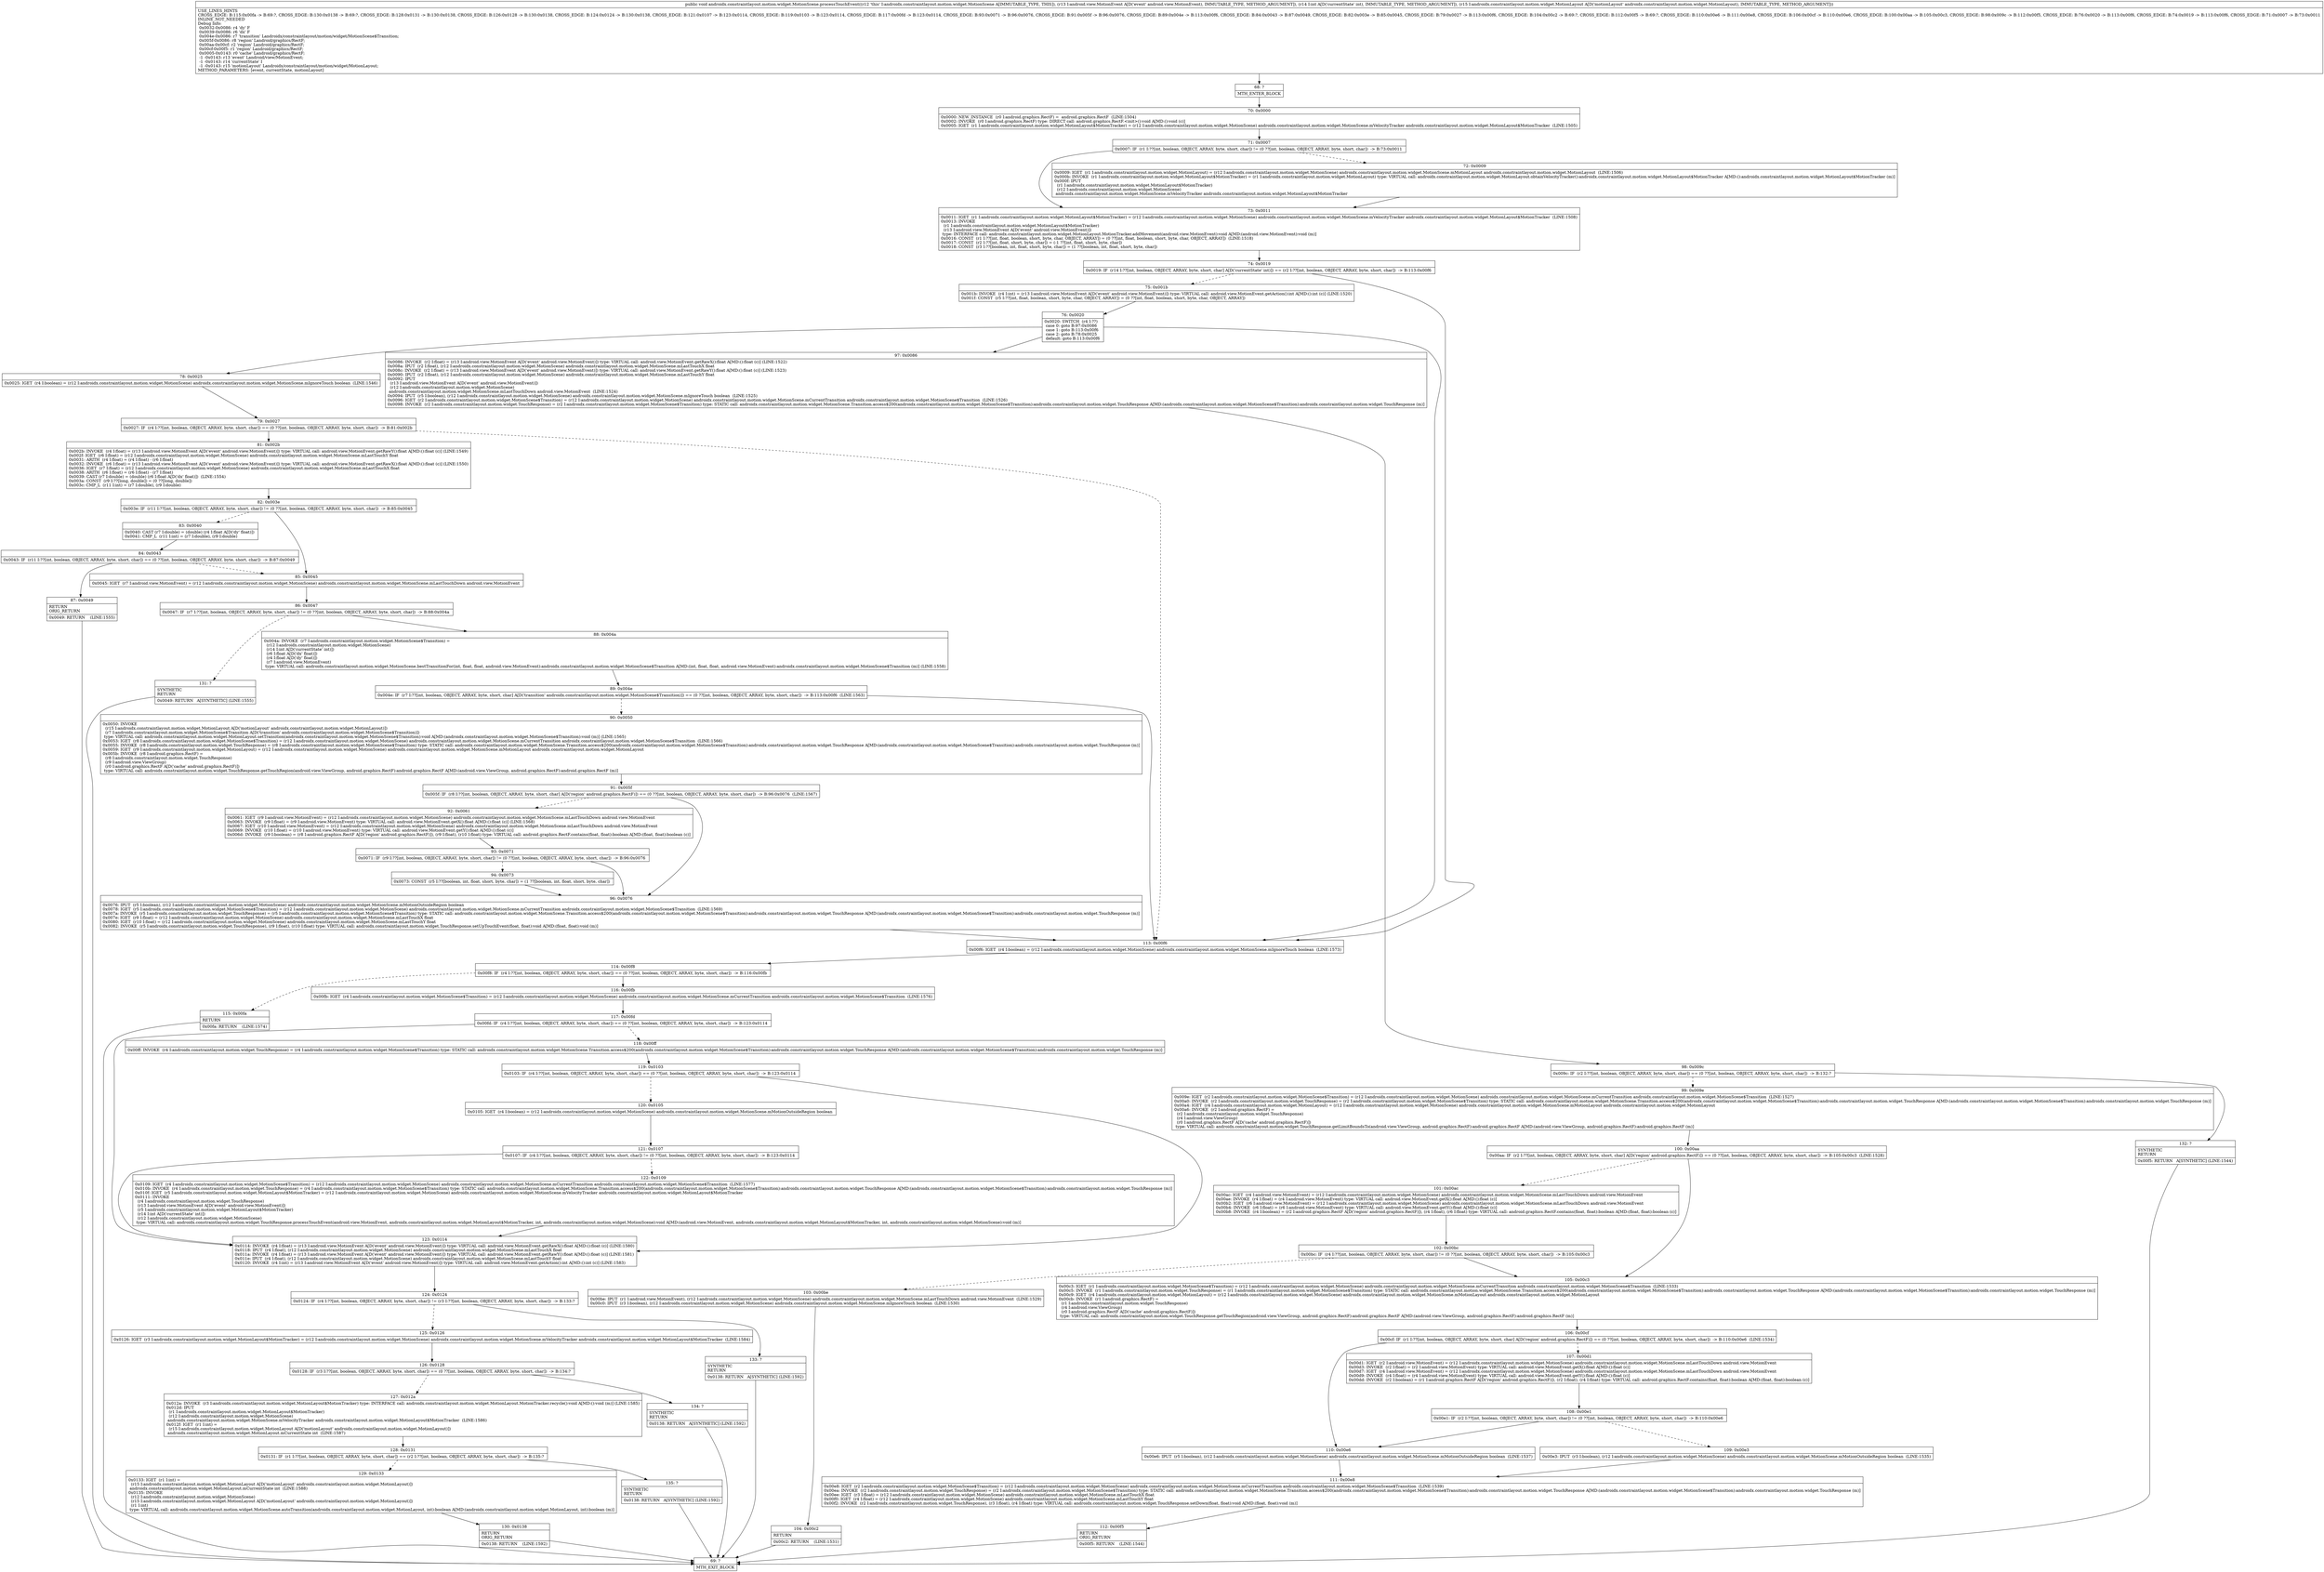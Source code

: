 digraph "CFG forandroidx.constraintlayout.motion.widget.MotionScene.processTouchEvent(Landroid\/view\/MotionEvent;ILandroidx\/constraintlayout\/motion\/widget\/MotionLayout;)V" {
Node_68 [shape=record,label="{68\:\ ?|MTH_ENTER_BLOCK\l}"];
Node_70 [shape=record,label="{70\:\ 0x0000|0x0000: NEW_INSTANCE  (r0 I:android.graphics.RectF) =  android.graphics.RectF  (LINE:1504)\l0x0002: INVOKE  (r0 I:android.graphics.RectF) type: DIRECT call: android.graphics.RectF.\<init\>():void A[MD:():void (c)]\l0x0005: IGET  (r1 I:androidx.constraintlayout.motion.widget.MotionLayout$MotionTracker) = (r12 I:androidx.constraintlayout.motion.widget.MotionScene) androidx.constraintlayout.motion.widget.MotionScene.mVelocityTracker androidx.constraintlayout.motion.widget.MotionLayout$MotionTracker  (LINE:1505)\l}"];
Node_71 [shape=record,label="{71\:\ 0x0007|0x0007: IF  (r1 I:??[int, boolean, OBJECT, ARRAY, byte, short, char]) != (0 ??[int, boolean, OBJECT, ARRAY, byte, short, char])  \-\> B:73:0x0011 \l}"];
Node_72 [shape=record,label="{72\:\ 0x0009|0x0009: IGET  (r1 I:androidx.constraintlayout.motion.widget.MotionLayout) = (r12 I:androidx.constraintlayout.motion.widget.MotionScene) androidx.constraintlayout.motion.widget.MotionScene.mMotionLayout androidx.constraintlayout.motion.widget.MotionLayout  (LINE:1506)\l0x000b: INVOKE  (r1 I:androidx.constraintlayout.motion.widget.MotionLayout$MotionTracker) = (r1 I:androidx.constraintlayout.motion.widget.MotionLayout) type: VIRTUAL call: androidx.constraintlayout.motion.widget.MotionLayout.obtainVelocityTracker():androidx.constraintlayout.motion.widget.MotionLayout$MotionTracker A[MD:():androidx.constraintlayout.motion.widget.MotionLayout$MotionTracker (m)]\l0x000f: IPUT  \l  (r1 I:androidx.constraintlayout.motion.widget.MotionLayout$MotionTracker)\l  (r12 I:androidx.constraintlayout.motion.widget.MotionScene)\l androidx.constraintlayout.motion.widget.MotionScene.mVelocityTracker androidx.constraintlayout.motion.widget.MotionLayout$MotionTracker \l}"];
Node_73 [shape=record,label="{73\:\ 0x0011|0x0011: IGET  (r1 I:androidx.constraintlayout.motion.widget.MotionLayout$MotionTracker) = (r12 I:androidx.constraintlayout.motion.widget.MotionScene) androidx.constraintlayout.motion.widget.MotionScene.mVelocityTracker androidx.constraintlayout.motion.widget.MotionLayout$MotionTracker  (LINE:1508)\l0x0013: INVOKE  \l  (r1 I:androidx.constraintlayout.motion.widget.MotionLayout$MotionTracker)\l  (r13 I:android.view.MotionEvent A[D('event' android.view.MotionEvent)])\l type: INTERFACE call: androidx.constraintlayout.motion.widget.MotionLayout.MotionTracker.addMovement(android.view.MotionEvent):void A[MD:(android.view.MotionEvent):void (m)]\l0x0016: CONST  (r1 I:??[int, float, boolean, short, byte, char, OBJECT, ARRAY]) = (0 ??[int, float, boolean, short, byte, char, OBJECT, ARRAY])  (LINE:1518)\l0x0017: CONST  (r2 I:??[int, float, short, byte, char]) = (\-1 ??[int, float, short, byte, char]) \l0x0018: CONST  (r3 I:??[boolean, int, float, short, byte, char]) = (1 ??[boolean, int, float, short, byte, char]) \l}"];
Node_74 [shape=record,label="{74\:\ 0x0019|0x0019: IF  (r14 I:??[int, boolean, OBJECT, ARRAY, byte, short, char] A[D('currentState' int)]) == (r2 I:??[int, boolean, OBJECT, ARRAY, byte, short, char])  \-\> B:113:0x00f6 \l}"];
Node_75 [shape=record,label="{75\:\ 0x001b|0x001b: INVOKE  (r4 I:int) = (r13 I:android.view.MotionEvent A[D('event' android.view.MotionEvent)]) type: VIRTUAL call: android.view.MotionEvent.getAction():int A[MD:():int (c)] (LINE:1520)\l0x001f: CONST  (r5 I:??[int, float, boolean, short, byte, char, OBJECT, ARRAY]) = (0 ??[int, float, boolean, short, byte, char, OBJECT, ARRAY]) \l}"];
Node_76 [shape=record,label="{76\:\ 0x0020|0x0020: SWITCH  (r4 I:??)\l case 0: goto B:97:0x0086\l case 1: goto B:113:0x00f6\l case 2: goto B:78:0x0025\l default: goto B:113:0x00f6 \l}"];
Node_78 [shape=record,label="{78\:\ 0x0025|0x0025: IGET  (r4 I:boolean) = (r12 I:androidx.constraintlayout.motion.widget.MotionScene) androidx.constraintlayout.motion.widget.MotionScene.mIgnoreTouch boolean  (LINE:1546)\l}"];
Node_79 [shape=record,label="{79\:\ 0x0027|0x0027: IF  (r4 I:??[int, boolean, OBJECT, ARRAY, byte, short, char]) == (0 ??[int, boolean, OBJECT, ARRAY, byte, short, char])  \-\> B:81:0x002b \l}"];
Node_81 [shape=record,label="{81\:\ 0x002b|0x002b: INVOKE  (r4 I:float) = (r13 I:android.view.MotionEvent A[D('event' android.view.MotionEvent)]) type: VIRTUAL call: android.view.MotionEvent.getRawY():float A[MD:():float (c)] (LINE:1549)\l0x002f: IGET  (r6 I:float) = (r12 I:androidx.constraintlayout.motion.widget.MotionScene) androidx.constraintlayout.motion.widget.MotionScene.mLastTouchY float \l0x0031: ARITH  (r4 I:float) = (r4 I:float) \- (r6 I:float) \l0x0032: INVOKE  (r6 I:float) = (r13 I:android.view.MotionEvent A[D('event' android.view.MotionEvent)]) type: VIRTUAL call: android.view.MotionEvent.getRawX():float A[MD:():float (c)] (LINE:1550)\l0x0036: IGET  (r7 I:float) = (r12 I:androidx.constraintlayout.motion.widget.MotionScene) androidx.constraintlayout.motion.widget.MotionScene.mLastTouchX float \l0x0038: ARITH  (r6 I:float) = (r6 I:float) \- (r7 I:float) \l0x0039: CAST (r7 I:double) = (double) (r6 I:float A[D('dx' float)])  (LINE:1554)\l0x003a: CONST  (r9 I:??[long, double]) = (0 ??[long, double]) \l0x003c: CMP_L  (r11 I:int) = (r7 I:double), (r9 I:double) \l}"];
Node_82 [shape=record,label="{82\:\ 0x003e|0x003e: IF  (r11 I:??[int, boolean, OBJECT, ARRAY, byte, short, char]) != (0 ??[int, boolean, OBJECT, ARRAY, byte, short, char])  \-\> B:85:0x0045 \l}"];
Node_83 [shape=record,label="{83\:\ 0x0040|0x0040: CAST (r7 I:double) = (double) (r4 I:float A[D('dy' float)]) \l0x0041: CMP_L  (r11 I:int) = (r7 I:double), (r9 I:double) \l}"];
Node_84 [shape=record,label="{84\:\ 0x0043|0x0043: IF  (r11 I:??[int, boolean, OBJECT, ARRAY, byte, short, char]) == (0 ??[int, boolean, OBJECT, ARRAY, byte, short, char])  \-\> B:87:0x0049 \l}"];
Node_87 [shape=record,label="{87\:\ 0x0049|RETURN\lORIG_RETURN\l|0x0049: RETURN    (LINE:1555)\l}"];
Node_69 [shape=record,label="{69\:\ ?|MTH_EXIT_BLOCK\l}"];
Node_85 [shape=record,label="{85\:\ 0x0045|0x0045: IGET  (r7 I:android.view.MotionEvent) = (r12 I:androidx.constraintlayout.motion.widget.MotionScene) androidx.constraintlayout.motion.widget.MotionScene.mLastTouchDown android.view.MotionEvent \l}"];
Node_86 [shape=record,label="{86\:\ 0x0047|0x0047: IF  (r7 I:??[int, boolean, OBJECT, ARRAY, byte, short, char]) != (0 ??[int, boolean, OBJECT, ARRAY, byte, short, char])  \-\> B:88:0x004a \l}"];
Node_88 [shape=record,label="{88\:\ 0x004a|0x004a: INVOKE  (r7 I:androidx.constraintlayout.motion.widget.MotionScene$Transition) = \l  (r12 I:androidx.constraintlayout.motion.widget.MotionScene)\l  (r14 I:int A[D('currentState' int)])\l  (r6 I:float A[D('dx' float)])\l  (r4 I:float A[D('dy' float)])\l  (r7 I:android.view.MotionEvent)\l type: VIRTUAL call: androidx.constraintlayout.motion.widget.MotionScene.bestTransitionFor(int, float, float, android.view.MotionEvent):androidx.constraintlayout.motion.widget.MotionScene$Transition A[MD:(int, float, float, android.view.MotionEvent):androidx.constraintlayout.motion.widget.MotionScene$Transition (m)] (LINE:1558)\l}"];
Node_89 [shape=record,label="{89\:\ 0x004e|0x004e: IF  (r7 I:??[int, boolean, OBJECT, ARRAY, byte, short, char] A[D('transition' androidx.constraintlayout.motion.widget.MotionScene$Transition)]) == (0 ??[int, boolean, OBJECT, ARRAY, byte, short, char])  \-\> B:113:0x00f6  (LINE:1563)\l}"];
Node_90 [shape=record,label="{90\:\ 0x0050|0x0050: INVOKE  \l  (r15 I:androidx.constraintlayout.motion.widget.MotionLayout A[D('motionLayout' androidx.constraintlayout.motion.widget.MotionLayout)])\l  (r7 I:androidx.constraintlayout.motion.widget.MotionScene$Transition A[D('transition' androidx.constraintlayout.motion.widget.MotionScene$Transition)])\l type: VIRTUAL call: androidx.constraintlayout.motion.widget.MotionLayout.setTransition(androidx.constraintlayout.motion.widget.MotionScene$Transition):void A[MD:(androidx.constraintlayout.motion.widget.MotionScene$Transition):void (m)] (LINE:1565)\l0x0053: IGET  (r8 I:androidx.constraintlayout.motion.widget.MotionScene$Transition) = (r12 I:androidx.constraintlayout.motion.widget.MotionScene) androidx.constraintlayout.motion.widget.MotionScene.mCurrentTransition androidx.constraintlayout.motion.widget.MotionScene$Transition  (LINE:1566)\l0x0055: INVOKE  (r8 I:androidx.constraintlayout.motion.widget.TouchResponse) = (r8 I:androidx.constraintlayout.motion.widget.MotionScene$Transition) type: STATIC call: androidx.constraintlayout.motion.widget.MotionScene.Transition.access$200(androidx.constraintlayout.motion.widget.MotionScene$Transition):androidx.constraintlayout.motion.widget.TouchResponse A[MD:(androidx.constraintlayout.motion.widget.MotionScene$Transition):androidx.constraintlayout.motion.widget.TouchResponse (m)]\l0x0059: IGET  (r9 I:androidx.constraintlayout.motion.widget.MotionLayout) = (r12 I:androidx.constraintlayout.motion.widget.MotionScene) androidx.constraintlayout.motion.widget.MotionScene.mMotionLayout androidx.constraintlayout.motion.widget.MotionLayout \l0x005b: INVOKE  (r8 I:android.graphics.RectF) = \l  (r8 I:androidx.constraintlayout.motion.widget.TouchResponse)\l  (r9 I:android.view.ViewGroup)\l  (r0 I:android.graphics.RectF A[D('cache' android.graphics.RectF)])\l type: VIRTUAL call: androidx.constraintlayout.motion.widget.TouchResponse.getTouchRegion(android.view.ViewGroup, android.graphics.RectF):android.graphics.RectF A[MD:(android.view.ViewGroup, android.graphics.RectF):android.graphics.RectF (m)]\l}"];
Node_91 [shape=record,label="{91\:\ 0x005f|0x005f: IF  (r8 I:??[int, boolean, OBJECT, ARRAY, byte, short, char] A[D('region' android.graphics.RectF)]) == (0 ??[int, boolean, OBJECT, ARRAY, byte, short, char])  \-\> B:96:0x0076  (LINE:1567)\l}"];
Node_92 [shape=record,label="{92\:\ 0x0061|0x0061: IGET  (r9 I:android.view.MotionEvent) = (r12 I:androidx.constraintlayout.motion.widget.MotionScene) androidx.constraintlayout.motion.widget.MotionScene.mLastTouchDown android.view.MotionEvent \l0x0063: INVOKE  (r9 I:float) = (r9 I:android.view.MotionEvent) type: VIRTUAL call: android.view.MotionEvent.getX():float A[MD:():float (c)] (LINE:1568)\l0x0067: IGET  (r10 I:android.view.MotionEvent) = (r12 I:androidx.constraintlayout.motion.widget.MotionScene) androidx.constraintlayout.motion.widget.MotionScene.mLastTouchDown android.view.MotionEvent \l0x0069: INVOKE  (r10 I:float) = (r10 I:android.view.MotionEvent) type: VIRTUAL call: android.view.MotionEvent.getY():float A[MD:():float (c)]\l0x006d: INVOKE  (r9 I:boolean) = (r8 I:android.graphics.RectF A[D('region' android.graphics.RectF)]), (r9 I:float), (r10 I:float) type: VIRTUAL call: android.graphics.RectF.contains(float, float):boolean A[MD:(float, float):boolean (c)]\l}"];
Node_93 [shape=record,label="{93\:\ 0x0071|0x0071: IF  (r9 I:??[int, boolean, OBJECT, ARRAY, byte, short, char]) != (0 ??[int, boolean, OBJECT, ARRAY, byte, short, char])  \-\> B:96:0x0076 \l}"];
Node_94 [shape=record,label="{94\:\ 0x0073|0x0073: CONST  (r5 I:??[boolean, int, float, short, byte, char]) = (1 ??[boolean, int, float, short, byte, char]) \l}"];
Node_96 [shape=record,label="{96\:\ 0x0076|0x0076: IPUT  (r5 I:boolean), (r12 I:androidx.constraintlayout.motion.widget.MotionScene) androidx.constraintlayout.motion.widget.MotionScene.mMotionOutsideRegion boolean \l0x0078: IGET  (r5 I:androidx.constraintlayout.motion.widget.MotionScene$Transition) = (r12 I:androidx.constraintlayout.motion.widget.MotionScene) androidx.constraintlayout.motion.widget.MotionScene.mCurrentTransition androidx.constraintlayout.motion.widget.MotionScene$Transition  (LINE:1569)\l0x007a: INVOKE  (r5 I:androidx.constraintlayout.motion.widget.TouchResponse) = (r5 I:androidx.constraintlayout.motion.widget.MotionScene$Transition) type: STATIC call: androidx.constraintlayout.motion.widget.MotionScene.Transition.access$200(androidx.constraintlayout.motion.widget.MotionScene$Transition):androidx.constraintlayout.motion.widget.TouchResponse A[MD:(androidx.constraintlayout.motion.widget.MotionScene$Transition):androidx.constraintlayout.motion.widget.TouchResponse (m)]\l0x007e: IGET  (r9 I:float) = (r12 I:androidx.constraintlayout.motion.widget.MotionScene) androidx.constraintlayout.motion.widget.MotionScene.mLastTouchX float \l0x0080: IGET  (r10 I:float) = (r12 I:androidx.constraintlayout.motion.widget.MotionScene) androidx.constraintlayout.motion.widget.MotionScene.mLastTouchY float \l0x0082: INVOKE  (r5 I:androidx.constraintlayout.motion.widget.TouchResponse), (r9 I:float), (r10 I:float) type: VIRTUAL call: androidx.constraintlayout.motion.widget.TouchResponse.setUpTouchEvent(float, float):void A[MD:(float, float):void (m)]\l}"];
Node_131 [shape=record,label="{131\:\ ?|SYNTHETIC\lRETURN\l|0x0049: RETURN   A[SYNTHETIC] (LINE:1555)\l}"];
Node_97 [shape=record,label="{97\:\ 0x0086|0x0086: INVOKE  (r2 I:float) = (r13 I:android.view.MotionEvent A[D('event' android.view.MotionEvent)]) type: VIRTUAL call: android.view.MotionEvent.getRawX():float A[MD:():float (c)] (LINE:1522)\l0x008a: IPUT  (r2 I:float), (r12 I:androidx.constraintlayout.motion.widget.MotionScene) androidx.constraintlayout.motion.widget.MotionScene.mLastTouchX float \l0x008c: INVOKE  (r2 I:float) = (r13 I:android.view.MotionEvent A[D('event' android.view.MotionEvent)]) type: VIRTUAL call: android.view.MotionEvent.getRawY():float A[MD:():float (c)] (LINE:1523)\l0x0090: IPUT  (r2 I:float), (r12 I:androidx.constraintlayout.motion.widget.MotionScene) androidx.constraintlayout.motion.widget.MotionScene.mLastTouchY float \l0x0092: IPUT  \l  (r13 I:android.view.MotionEvent A[D('event' android.view.MotionEvent)])\l  (r12 I:androidx.constraintlayout.motion.widget.MotionScene)\l androidx.constraintlayout.motion.widget.MotionScene.mLastTouchDown android.view.MotionEvent  (LINE:1524)\l0x0094: IPUT  (r5 I:boolean), (r12 I:androidx.constraintlayout.motion.widget.MotionScene) androidx.constraintlayout.motion.widget.MotionScene.mIgnoreTouch boolean  (LINE:1525)\l0x0096: IGET  (r2 I:androidx.constraintlayout.motion.widget.MotionScene$Transition) = (r12 I:androidx.constraintlayout.motion.widget.MotionScene) androidx.constraintlayout.motion.widget.MotionScene.mCurrentTransition androidx.constraintlayout.motion.widget.MotionScene$Transition  (LINE:1526)\l0x0098: INVOKE  (r2 I:androidx.constraintlayout.motion.widget.TouchResponse) = (r2 I:androidx.constraintlayout.motion.widget.MotionScene$Transition) type: STATIC call: androidx.constraintlayout.motion.widget.MotionScene.Transition.access$200(androidx.constraintlayout.motion.widget.MotionScene$Transition):androidx.constraintlayout.motion.widget.TouchResponse A[MD:(androidx.constraintlayout.motion.widget.MotionScene$Transition):androidx.constraintlayout.motion.widget.TouchResponse (m)]\l}"];
Node_98 [shape=record,label="{98\:\ 0x009c|0x009c: IF  (r2 I:??[int, boolean, OBJECT, ARRAY, byte, short, char]) == (0 ??[int, boolean, OBJECT, ARRAY, byte, short, char])  \-\> B:132:? \l}"];
Node_99 [shape=record,label="{99\:\ 0x009e|0x009e: IGET  (r2 I:androidx.constraintlayout.motion.widget.MotionScene$Transition) = (r12 I:androidx.constraintlayout.motion.widget.MotionScene) androidx.constraintlayout.motion.widget.MotionScene.mCurrentTransition androidx.constraintlayout.motion.widget.MotionScene$Transition  (LINE:1527)\l0x00a0: INVOKE  (r2 I:androidx.constraintlayout.motion.widget.TouchResponse) = (r2 I:androidx.constraintlayout.motion.widget.MotionScene$Transition) type: STATIC call: androidx.constraintlayout.motion.widget.MotionScene.Transition.access$200(androidx.constraintlayout.motion.widget.MotionScene$Transition):androidx.constraintlayout.motion.widget.TouchResponse A[MD:(androidx.constraintlayout.motion.widget.MotionScene$Transition):androidx.constraintlayout.motion.widget.TouchResponse (m)]\l0x00a4: IGET  (r4 I:androidx.constraintlayout.motion.widget.MotionLayout) = (r12 I:androidx.constraintlayout.motion.widget.MotionScene) androidx.constraintlayout.motion.widget.MotionScene.mMotionLayout androidx.constraintlayout.motion.widget.MotionLayout \l0x00a6: INVOKE  (r2 I:android.graphics.RectF) = \l  (r2 I:androidx.constraintlayout.motion.widget.TouchResponse)\l  (r4 I:android.view.ViewGroup)\l  (r0 I:android.graphics.RectF A[D('cache' android.graphics.RectF)])\l type: VIRTUAL call: androidx.constraintlayout.motion.widget.TouchResponse.getLimitBoundsTo(android.view.ViewGroup, android.graphics.RectF):android.graphics.RectF A[MD:(android.view.ViewGroup, android.graphics.RectF):android.graphics.RectF (m)]\l}"];
Node_100 [shape=record,label="{100\:\ 0x00aa|0x00aa: IF  (r2 I:??[int, boolean, OBJECT, ARRAY, byte, short, char] A[D('region' android.graphics.RectF)]) == (0 ??[int, boolean, OBJECT, ARRAY, byte, short, char])  \-\> B:105:0x00c3  (LINE:1528)\l}"];
Node_101 [shape=record,label="{101\:\ 0x00ac|0x00ac: IGET  (r4 I:android.view.MotionEvent) = (r12 I:androidx.constraintlayout.motion.widget.MotionScene) androidx.constraintlayout.motion.widget.MotionScene.mLastTouchDown android.view.MotionEvent \l0x00ae: INVOKE  (r4 I:float) = (r4 I:android.view.MotionEvent) type: VIRTUAL call: android.view.MotionEvent.getX():float A[MD:():float (c)]\l0x00b2: IGET  (r6 I:android.view.MotionEvent) = (r12 I:androidx.constraintlayout.motion.widget.MotionScene) androidx.constraintlayout.motion.widget.MotionScene.mLastTouchDown android.view.MotionEvent \l0x00b4: INVOKE  (r6 I:float) = (r6 I:android.view.MotionEvent) type: VIRTUAL call: android.view.MotionEvent.getY():float A[MD:():float (c)]\l0x00b8: INVOKE  (r4 I:boolean) = (r2 I:android.graphics.RectF A[D('region' android.graphics.RectF)]), (r4 I:float), (r6 I:float) type: VIRTUAL call: android.graphics.RectF.contains(float, float):boolean A[MD:(float, float):boolean (c)]\l}"];
Node_102 [shape=record,label="{102\:\ 0x00bc|0x00bc: IF  (r4 I:??[int, boolean, OBJECT, ARRAY, byte, short, char]) != (0 ??[int, boolean, OBJECT, ARRAY, byte, short, char])  \-\> B:105:0x00c3 \l}"];
Node_103 [shape=record,label="{103\:\ 0x00be|0x00be: IPUT  (r1 I:android.view.MotionEvent), (r12 I:androidx.constraintlayout.motion.widget.MotionScene) androidx.constraintlayout.motion.widget.MotionScene.mLastTouchDown android.view.MotionEvent  (LINE:1529)\l0x00c0: IPUT  (r3 I:boolean), (r12 I:androidx.constraintlayout.motion.widget.MotionScene) androidx.constraintlayout.motion.widget.MotionScene.mIgnoreTouch boolean  (LINE:1530)\l}"];
Node_104 [shape=record,label="{104\:\ 0x00c2|RETURN\l|0x00c2: RETURN    (LINE:1531)\l}"];
Node_105 [shape=record,label="{105\:\ 0x00c3|0x00c3: IGET  (r1 I:androidx.constraintlayout.motion.widget.MotionScene$Transition) = (r12 I:androidx.constraintlayout.motion.widget.MotionScene) androidx.constraintlayout.motion.widget.MotionScene.mCurrentTransition androidx.constraintlayout.motion.widget.MotionScene$Transition  (LINE:1533)\l0x00c5: INVOKE  (r1 I:androidx.constraintlayout.motion.widget.TouchResponse) = (r1 I:androidx.constraintlayout.motion.widget.MotionScene$Transition) type: STATIC call: androidx.constraintlayout.motion.widget.MotionScene.Transition.access$200(androidx.constraintlayout.motion.widget.MotionScene$Transition):androidx.constraintlayout.motion.widget.TouchResponse A[MD:(androidx.constraintlayout.motion.widget.MotionScene$Transition):androidx.constraintlayout.motion.widget.TouchResponse (m)]\l0x00c9: IGET  (r4 I:androidx.constraintlayout.motion.widget.MotionLayout) = (r12 I:androidx.constraintlayout.motion.widget.MotionScene) androidx.constraintlayout.motion.widget.MotionScene.mMotionLayout androidx.constraintlayout.motion.widget.MotionLayout \l0x00cb: INVOKE  (r1 I:android.graphics.RectF) = \l  (r1 I:androidx.constraintlayout.motion.widget.TouchResponse)\l  (r4 I:android.view.ViewGroup)\l  (r0 I:android.graphics.RectF A[D('cache' android.graphics.RectF)])\l type: VIRTUAL call: androidx.constraintlayout.motion.widget.TouchResponse.getTouchRegion(android.view.ViewGroup, android.graphics.RectF):android.graphics.RectF A[MD:(android.view.ViewGroup, android.graphics.RectF):android.graphics.RectF (m)]\l}"];
Node_106 [shape=record,label="{106\:\ 0x00cf|0x00cf: IF  (r1 I:??[int, boolean, OBJECT, ARRAY, byte, short, char] A[D('region' android.graphics.RectF)]) == (0 ??[int, boolean, OBJECT, ARRAY, byte, short, char])  \-\> B:110:0x00e6  (LINE:1534)\l}"];
Node_107 [shape=record,label="{107\:\ 0x00d1|0x00d1: IGET  (r2 I:android.view.MotionEvent) = (r12 I:androidx.constraintlayout.motion.widget.MotionScene) androidx.constraintlayout.motion.widget.MotionScene.mLastTouchDown android.view.MotionEvent \l0x00d3: INVOKE  (r2 I:float) = (r2 I:android.view.MotionEvent) type: VIRTUAL call: android.view.MotionEvent.getX():float A[MD:():float (c)]\l0x00d7: IGET  (r4 I:android.view.MotionEvent) = (r12 I:androidx.constraintlayout.motion.widget.MotionScene) androidx.constraintlayout.motion.widget.MotionScene.mLastTouchDown android.view.MotionEvent \l0x00d9: INVOKE  (r4 I:float) = (r4 I:android.view.MotionEvent) type: VIRTUAL call: android.view.MotionEvent.getY():float A[MD:():float (c)]\l0x00dd: INVOKE  (r2 I:boolean) = (r1 I:android.graphics.RectF A[D('region' android.graphics.RectF)]), (r2 I:float), (r4 I:float) type: VIRTUAL call: android.graphics.RectF.contains(float, float):boolean A[MD:(float, float):boolean (c)]\l}"];
Node_108 [shape=record,label="{108\:\ 0x00e1|0x00e1: IF  (r2 I:??[int, boolean, OBJECT, ARRAY, byte, short, char]) != (0 ??[int, boolean, OBJECT, ARRAY, byte, short, char])  \-\> B:110:0x00e6 \l}"];
Node_109 [shape=record,label="{109\:\ 0x00e3|0x00e3: IPUT  (r3 I:boolean), (r12 I:androidx.constraintlayout.motion.widget.MotionScene) androidx.constraintlayout.motion.widget.MotionScene.mMotionOutsideRegion boolean  (LINE:1535)\l}"];
Node_111 [shape=record,label="{111\:\ 0x00e8|0x00e8: IGET  (r2 I:androidx.constraintlayout.motion.widget.MotionScene$Transition) = (r12 I:androidx.constraintlayout.motion.widget.MotionScene) androidx.constraintlayout.motion.widget.MotionScene.mCurrentTransition androidx.constraintlayout.motion.widget.MotionScene$Transition  (LINE:1539)\l0x00ea: INVOKE  (r2 I:androidx.constraintlayout.motion.widget.TouchResponse) = (r2 I:androidx.constraintlayout.motion.widget.MotionScene$Transition) type: STATIC call: androidx.constraintlayout.motion.widget.MotionScene.Transition.access$200(androidx.constraintlayout.motion.widget.MotionScene$Transition):androidx.constraintlayout.motion.widget.TouchResponse A[MD:(androidx.constraintlayout.motion.widget.MotionScene$Transition):androidx.constraintlayout.motion.widget.TouchResponse (m)]\l0x00ee: IGET  (r3 I:float) = (r12 I:androidx.constraintlayout.motion.widget.MotionScene) androidx.constraintlayout.motion.widget.MotionScene.mLastTouchX float \l0x00f0: IGET  (r4 I:float) = (r12 I:androidx.constraintlayout.motion.widget.MotionScene) androidx.constraintlayout.motion.widget.MotionScene.mLastTouchY float \l0x00f2: INVOKE  (r2 I:androidx.constraintlayout.motion.widget.TouchResponse), (r3 I:float), (r4 I:float) type: VIRTUAL call: androidx.constraintlayout.motion.widget.TouchResponse.setDown(float, float):void A[MD:(float, float):void (m)]\l}"];
Node_112 [shape=record,label="{112\:\ 0x00f5|RETURN\lORIG_RETURN\l|0x00f5: RETURN    (LINE:1544)\l}"];
Node_110 [shape=record,label="{110\:\ 0x00e6|0x00e6: IPUT  (r5 I:boolean), (r12 I:androidx.constraintlayout.motion.widget.MotionScene) androidx.constraintlayout.motion.widget.MotionScene.mMotionOutsideRegion boolean  (LINE:1537)\l}"];
Node_132 [shape=record,label="{132\:\ ?|SYNTHETIC\lRETURN\l|0x00f5: RETURN   A[SYNTHETIC] (LINE:1544)\l}"];
Node_113 [shape=record,label="{113\:\ 0x00f6|0x00f6: IGET  (r4 I:boolean) = (r12 I:androidx.constraintlayout.motion.widget.MotionScene) androidx.constraintlayout.motion.widget.MotionScene.mIgnoreTouch boolean  (LINE:1573)\l}"];
Node_114 [shape=record,label="{114\:\ 0x00f8|0x00f8: IF  (r4 I:??[int, boolean, OBJECT, ARRAY, byte, short, char]) == (0 ??[int, boolean, OBJECT, ARRAY, byte, short, char])  \-\> B:116:0x00fb \l}"];
Node_115 [shape=record,label="{115\:\ 0x00fa|RETURN\l|0x00fa: RETURN    (LINE:1574)\l}"];
Node_116 [shape=record,label="{116\:\ 0x00fb|0x00fb: IGET  (r4 I:androidx.constraintlayout.motion.widget.MotionScene$Transition) = (r12 I:androidx.constraintlayout.motion.widget.MotionScene) androidx.constraintlayout.motion.widget.MotionScene.mCurrentTransition androidx.constraintlayout.motion.widget.MotionScene$Transition  (LINE:1576)\l}"];
Node_117 [shape=record,label="{117\:\ 0x00fd|0x00fd: IF  (r4 I:??[int, boolean, OBJECT, ARRAY, byte, short, char]) == (0 ??[int, boolean, OBJECT, ARRAY, byte, short, char])  \-\> B:123:0x0114 \l}"];
Node_118 [shape=record,label="{118\:\ 0x00ff|0x00ff: INVOKE  (r4 I:androidx.constraintlayout.motion.widget.TouchResponse) = (r4 I:androidx.constraintlayout.motion.widget.MotionScene$Transition) type: STATIC call: androidx.constraintlayout.motion.widget.MotionScene.Transition.access$200(androidx.constraintlayout.motion.widget.MotionScene$Transition):androidx.constraintlayout.motion.widget.TouchResponse A[MD:(androidx.constraintlayout.motion.widget.MotionScene$Transition):androidx.constraintlayout.motion.widget.TouchResponse (m)]\l}"];
Node_119 [shape=record,label="{119\:\ 0x0103|0x0103: IF  (r4 I:??[int, boolean, OBJECT, ARRAY, byte, short, char]) == (0 ??[int, boolean, OBJECT, ARRAY, byte, short, char])  \-\> B:123:0x0114 \l}"];
Node_120 [shape=record,label="{120\:\ 0x0105|0x0105: IGET  (r4 I:boolean) = (r12 I:androidx.constraintlayout.motion.widget.MotionScene) androidx.constraintlayout.motion.widget.MotionScene.mMotionOutsideRegion boolean \l}"];
Node_121 [shape=record,label="{121\:\ 0x0107|0x0107: IF  (r4 I:??[int, boolean, OBJECT, ARRAY, byte, short, char]) != (0 ??[int, boolean, OBJECT, ARRAY, byte, short, char])  \-\> B:123:0x0114 \l}"];
Node_122 [shape=record,label="{122\:\ 0x0109|0x0109: IGET  (r4 I:androidx.constraintlayout.motion.widget.MotionScene$Transition) = (r12 I:androidx.constraintlayout.motion.widget.MotionScene) androidx.constraintlayout.motion.widget.MotionScene.mCurrentTransition androidx.constraintlayout.motion.widget.MotionScene$Transition  (LINE:1577)\l0x010b: INVOKE  (r4 I:androidx.constraintlayout.motion.widget.TouchResponse) = (r4 I:androidx.constraintlayout.motion.widget.MotionScene$Transition) type: STATIC call: androidx.constraintlayout.motion.widget.MotionScene.Transition.access$200(androidx.constraintlayout.motion.widget.MotionScene$Transition):androidx.constraintlayout.motion.widget.TouchResponse A[MD:(androidx.constraintlayout.motion.widget.MotionScene$Transition):androidx.constraintlayout.motion.widget.TouchResponse (m)]\l0x010f: IGET  (r5 I:androidx.constraintlayout.motion.widget.MotionLayout$MotionTracker) = (r12 I:androidx.constraintlayout.motion.widget.MotionScene) androidx.constraintlayout.motion.widget.MotionScene.mVelocityTracker androidx.constraintlayout.motion.widget.MotionLayout$MotionTracker \l0x0111: INVOKE  \l  (r4 I:androidx.constraintlayout.motion.widget.TouchResponse)\l  (r13 I:android.view.MotionEvent A[D('event' android.view.MotionEvent)])\l  (r5 I:androidx.constraintlayout.motion.widget.MotionLayout$MotionTracker)\l  (r14 I:int A[D('currentState' int)])\l  (r12 I:androidx.constraintlayout.motion.widget.MotionScene)\l type: VIRTUAL call: androidx.constraintlayout.motion.widget.TouchResponse.processTouchEvent(android.view.MotionEvent, androidx.constraintlayout.motion.widget.MotionLayout$MotionTracker, int, androidx.constraintlayout.motion.widget.MotionScene):void A[MD:(android.view.MotionEvent, androidx.constraintlayout.motion.widget.MotionLayout$MotionTracker, int, androidx.constraintlayout.motion.widget.MotionScene):void (m)]\l}"];
Node_123 [shape=record,label="{123\:\ 0x0114|0x0114: INVOKE  (r4 I:float) = (r13 I:android.view.MotionEvent A[D('event' android.view.MotionEvent)]) type: VIRTUAL call: android.view.MotionEvent.getRawX():float A[MD:():float (c)] (LINE:1580)\l0x0118: IPUT  (r4 I:float), (r12 I:androidx.constraintlayout.motion.widget.MotionScene) androidx.constraintlayout.motion.widget.MotionScene.mLastTouchX float \l0x011a: INVOKE  (r4 I:float) = (r13 I:android.view.MotionEvent A[D('event' android.view.MotionEvent)]) type: VIRTUAL call: android.view.MotionEvent.getRawY():float A[MD:():float (c)] (LINE:1581)\l0x011e: IPUT  (r4 I:float), (r12 I:androidx.constraintlayout.motion.widget.MotionScene) androidx.constraintlayout.motion.widget.MotionScene.mLastTouchY float \l0x0120: INVOKE  (r4 I:int) = (r13 I:android.view.MotionEvent A[D('event' android.view.MotionEvent)]) type: VIRTUAL call: android.view.MotionEvent.getAction():int A[MD:():int (c)] (LINE:1583)\l}"];
Node_124 [shape=record,label="{124\:\ 0x0124|0x0124: IF  (r4 I:??[int, boolean, OBJECT, ARRAY, byte, short, char]) != (r3 I:??[int, boolean, OBJECT, ARRAY, byte, short, char])  \-\> B:133:? \l}"];
Node_125 [shape=record,label="{125\:\ 0x0126|0x0126: IGET  (r3 I:androidx.constraintlayout.motion.widget.MotionLayout$MotionTracker) = (r12 I:androidx.constraintlayout.motion.widget.MotionScene) androidx.constraintlayout.motion.widget.MotionScene.mVelocityTracker androidx.constraintlayout.motion.widget.MotionLayout$MotionTracker  (LINE:1584)\l}"];
Node_126 [shape=record,label="{126\:\ 0x0128|0x0128: IF  (r3 I:??[int, boolean, OBJECT, ARRAY, byte, short, char]) == (0 ??[int, boolean, OBJECT, ARRAY, byte, short, char])  \-\> B:134:? \l}"];
Node_127 [shape=record,label="{127\:\ 0x012a|0x012a: INVOKE  (r3 I:androidx.constraintlayout.motion.widget.MotionLayout$MotionTracker) type: INTERFACE call: androidx.constraintlayout.motion.widget.MotionLayout.MotionTracker.recycle():void A[MD:():void (m)] (LINE:1585)\l0x012d: IPUT  \l  (r1 I:androidx.constraintlayout.motion.widget.MotionLayout$MotionTracker)\l  (r12 I:androidx.constraintlayout.motion.widget.MotionScene)\l androidx.constraintlayout.motion.widget.MotionScene.mVelocityTracker androidx.constraintlayout.motion.widget.MotionLayout$MotionTracker  (LINE:1586)\l0x012f: IGET  (r1 I:int) = \l  (r15 I:androidx.constraintlayout.motion.widget.MotionLayout A[D('motionLayout' androidx.constraintlayout.motion.widget.MotionLayout)])\l androidx.constraintlayout.motion.widget.MotionLayout.mCurrentState int  (LINE:1587)\l}"];
Node_128 [shape=record,label="{128\:\ 0x0131|0x0131: IF  (r1 I:??[int, boolean, OBJECT, ARRAY, byte, short, char]) == (r2 I:??[int, boolean, OBJECT, ARRAY, byte, short, char])  \-\> B:135:? \l}"];
Node_129 [shape=record,label="{129\:\ 0x0133|0x0133: IGET  (r1 I:int) = \l  (r15 I:androidx.constraintlayout.motion.widget.MotionLayout A[D('motionLayout' androidx.constraintlayout.motion.widget.MotionLayout)])\l androidx.constraintlayout.motion.widget.MotionLayout.mCurrentState int  (LINE:1588)\l0x0135: INVOKE  \l  (r12 I:androidx.constraintlayout.motion.widget.MotionScene)\l  (r15 I:androidx.constraintlayout.motion.widget.MotionLayout A[D('motionLayout' androidx.constraintlayout.motion.widget.MotionLayout)])\l  (r1 I:int)\l type: VIRTUAL call: androidx.constraintlayout.motion.widget.MotionScene.autoTransition(androidx.constraintlayout.motion.widget.MotionLayout, int):boolean A[MD:(androidx.constraintlayout.motion.widget.MotionLayout, int):boolean (m)]\l}"];
Node_130 [shape=record,label="{130\:\ 0x0138|RETURN\lORIG_RETURN\l|0x0138: RETURN    (LINE:1592)\l}"];
Node_135 [shape=record,label="{135\:\ ?|SYNTHETIC\lRETURN\l|0x0138: RETURN   A[SYNTHETIC] (LINE:1592)\l}"];
Node_134 [shape=record,label="{134\:\ ?|SYNTHETIC\lRETURN\l|0x0138: RETURN   A[SYNTHETIC] (LINE:1592)\l}"];
Node_133 [shape=record,label="{133\:\ ?|SYNTHETIC\lRETURN\l|0x0138: RETURN   A[SYNTHETIC] (LINE:1592)\l}"];
MethodNode[shape=record,label="{public void androidx.constraintlayout.motion.widget.MotionScene.processTouchEvent((r12 'this' I:androidx.constraintlayout.motion.widget.MotionScene A[IMMUTABLE_TYPE, THIS]), (r13 I:android.view.MotionEvent A[D('event' android.view.MotionEvent), IMMUTABLE_TYPE, METHOD_ARGUMENT]), (r14 I:int A[D('currentState' int), IMMUTABLE_TYPE, METHOD_ARGUMENT]), (r15 I:androidx.constraintlayout.motion.widget.MotionLayout A[D('motionLayout' androidx.constraintlayout.motion.widget.MotionLayout), IMMUTABLE_TYPE, METHOD_ARGUMENT]))  | USE_LINES_HINTS\lCROSS_EDGE: B:115:0x00fa \-\> B:69:?, CROSS_EDGE: B:130:0x0138 \-\> B:69:?, CROSS_EDGE: B:128:0x0131 \-\> B:130:0x0138, CROSS_EDGE: B:126:0x0128 \-\> B:130:0x0138, CROSS_EDGE: B:124:0x0124 \-\> B:130:0x0138, CROSS_EDGE: B:121:0x0107 \-\> B:123:0x0114, CROSS_EDGE: B:119:0x0103 \-\> B:123:0x0114, CROSS_EDGE: B:117:0x00fd \-\> B:123:0x0114, CROSS_EDGE: B:93:0x0071 \-\> B:96:0x0076, CROSS_EDGE: B:91:0x005f \-\> B:96:0x0076, CROSS_EDGE: B:89:0x004e \-\> B:113:0x00f6, CROSS_EDGE: B:84:0x0043 \-\> B:87:0x0049, CROSS_EDGE: B:82:0x003e \-\> B:85:0x0045, CROSS_EDGE: B:79:0x0027 \-\> B:113:0x00f6, CROSS_EDGE: B:104:0x00c2 \-\> B:69:?, CROSS_EDGE: B:112:0x00f5 \-\> B:69:?, CROSS_EDGE: B:110:0x00e6 \-\> B:111:0x00e8, CROSS_EDGE: B:106:0x00cf \-\> B:110:0x00e6, CROSS_EDGE: B:100:0x00aa \-\> B:105:0x00c3, CROSS_EDGE: B:98:0x009c \-\> B:112:0x00f5, CROSS_EDGE: B:76:0x0020 \-\> B:113:0x00f6, CROSS_EDGE: B:74:0x0019 \-\> B:113:0x00f6, CROSS_EDGE: B:71:0x0007 \-\> B:73:0x0011\lINLINE_NOT_NEEDED\lDebug Info:\l  0x0032\-0x0086: r4 'dy' F\l  0x0039\-0x0086: r6 'dx' F\l  0x004e\-0x0086: r7 'transition' Landroidx\/constraintlayout\/motion\/widget\/MotionScene$Transition;\l  0x005f\-0x0086: r8 'region' Landroid\/graphics\/RectF;\l  0x00aa\-0x00cf: r2 'region' Landroid\/graphics\/RectF;\l  0x00cf\-0x00f5: r1 'region' Landroid\/graphics\/RectF;\l  0x0005\-0x0143: r0 'cache' Landroid\/graphics\/RectF;\l  \-1 \-0x0143: r13 'event' Landroid\/view\/MotionEvent;\l  \-1 \-0x0143: r14 'currentState' I\l  \-1 \-0x0143: r15 'motionLayout' Landroidx\/constraintlayout\/motion\/widget\/MotionLayout;\lMETHOD_PARAMETERS: [event, currentState, motionLayout]\l}"];
MethodNode -> Node_68;Node_68 -> Node_70;
Node_70 -> Node_71;
Node_71 -> Node_72[style=dashed];
Node_71 -> Node_73;
Node_72 -> Node_73;
Node_73 -> Node_74;
Node_74 -> Node_75[style=dashed];
Node_74 -> Node_113;
Node_75 -> Node_76;
Node_76 -> Node_78;
Node_76 -> Node_97;
Node_76 -> Node_113;
Node_78 -> Node_79;
Node_79 -> Node_81;
Node_79 -> Node_113[style=dashed];
Node_81 -> Node_82;
Node_82 -> Node_83[style=dashed];
Node_82 -> Node_85;
Node_83 -> Node_84;
Node_84 -> Node_85[style=dashed];
Node_84 -> Node_87;
Node_87 -> Node_69;
Node_85 -> Node_86;
Node_86 -> Node_88;
Node_86 -> Node_131[style=dashed];
Node_88 -> Node_89;
Node_89 -> Node_90[style=dashed];
Node_89 -> Node_113;
Node_90 -> Node_91;
Node_91 -> Node_92[style=dashed];
Node_91 -> Node_96;
Node_92 -> Node_93;
Node_93 -> Node_94[style=dashed];
Node_93 -> Node_96;
Node_94 -> Node_96;
Node_96 -> Node_113;
Node_131 -> Node_69;
Node_97 -> Node_98;
Node_98 -> Node_99[style=dashed];
Node_98 -> Node_132;
Node_99 -> Node_100;
Node_100 -> Node_101[style=dashed];
Node_100 -> Node_105;
Node_101 -> Node_102;
Node_102 -> Node_103[style=dashed];
Node_102 -> Node_105;
Node_103 -> Node_104;
Node_104 -> Node_69;
Node_105 -> Node_106;
Node_106 -> Node_107[style=dashed];
Node_106 -> Node_110;
Node_107 -> Node_108;
Node_108 -> Node_109[style=dashed];
Node_108 -> Node_110;
Node_109 -> Node_111;
Node_111 -> Node_112;
Node_112 -> Node_69;
Node_110 -> Node_111;
Node_132 -> Node_69;
Node_113 -> Node_114;
Node_114 -> Node_115[style=dashed];
Node_114 -> Node_116;
Node_115 -> Node_69;
Node_116 -> Node_117;
Node_117 -> Node_118[style=dashed];
Node_117 -> Node_123;
Node_118 -> Node_119;
Node_119 -> Node_120[style=dashed];
Node_119 -> Node_123;
Node_120 -> Node_121;
Node_121 -> Node_122[style=dashed];
Node_121 -> Node_123;
Node_122 -> Node_123;
Node_123 -> Node_124;
Node_124 -> Node_125[style=dashed];
Node_124 -> Node_133;
Node_125 -> Node_126;
Node_126 -> Node_127[style=dashed];
Node_126 -> Node_134;
Node_127 -> Node_128;
Node_128 -> Node_129[style=dashed];
Node_128 -> Node_135;
Node_129 -> Node_130;
Node_130 -> Node_69;
Node_135 -> Node_69;
Node_134 -> Node_69;
Node_133 -> Node_69;
}

